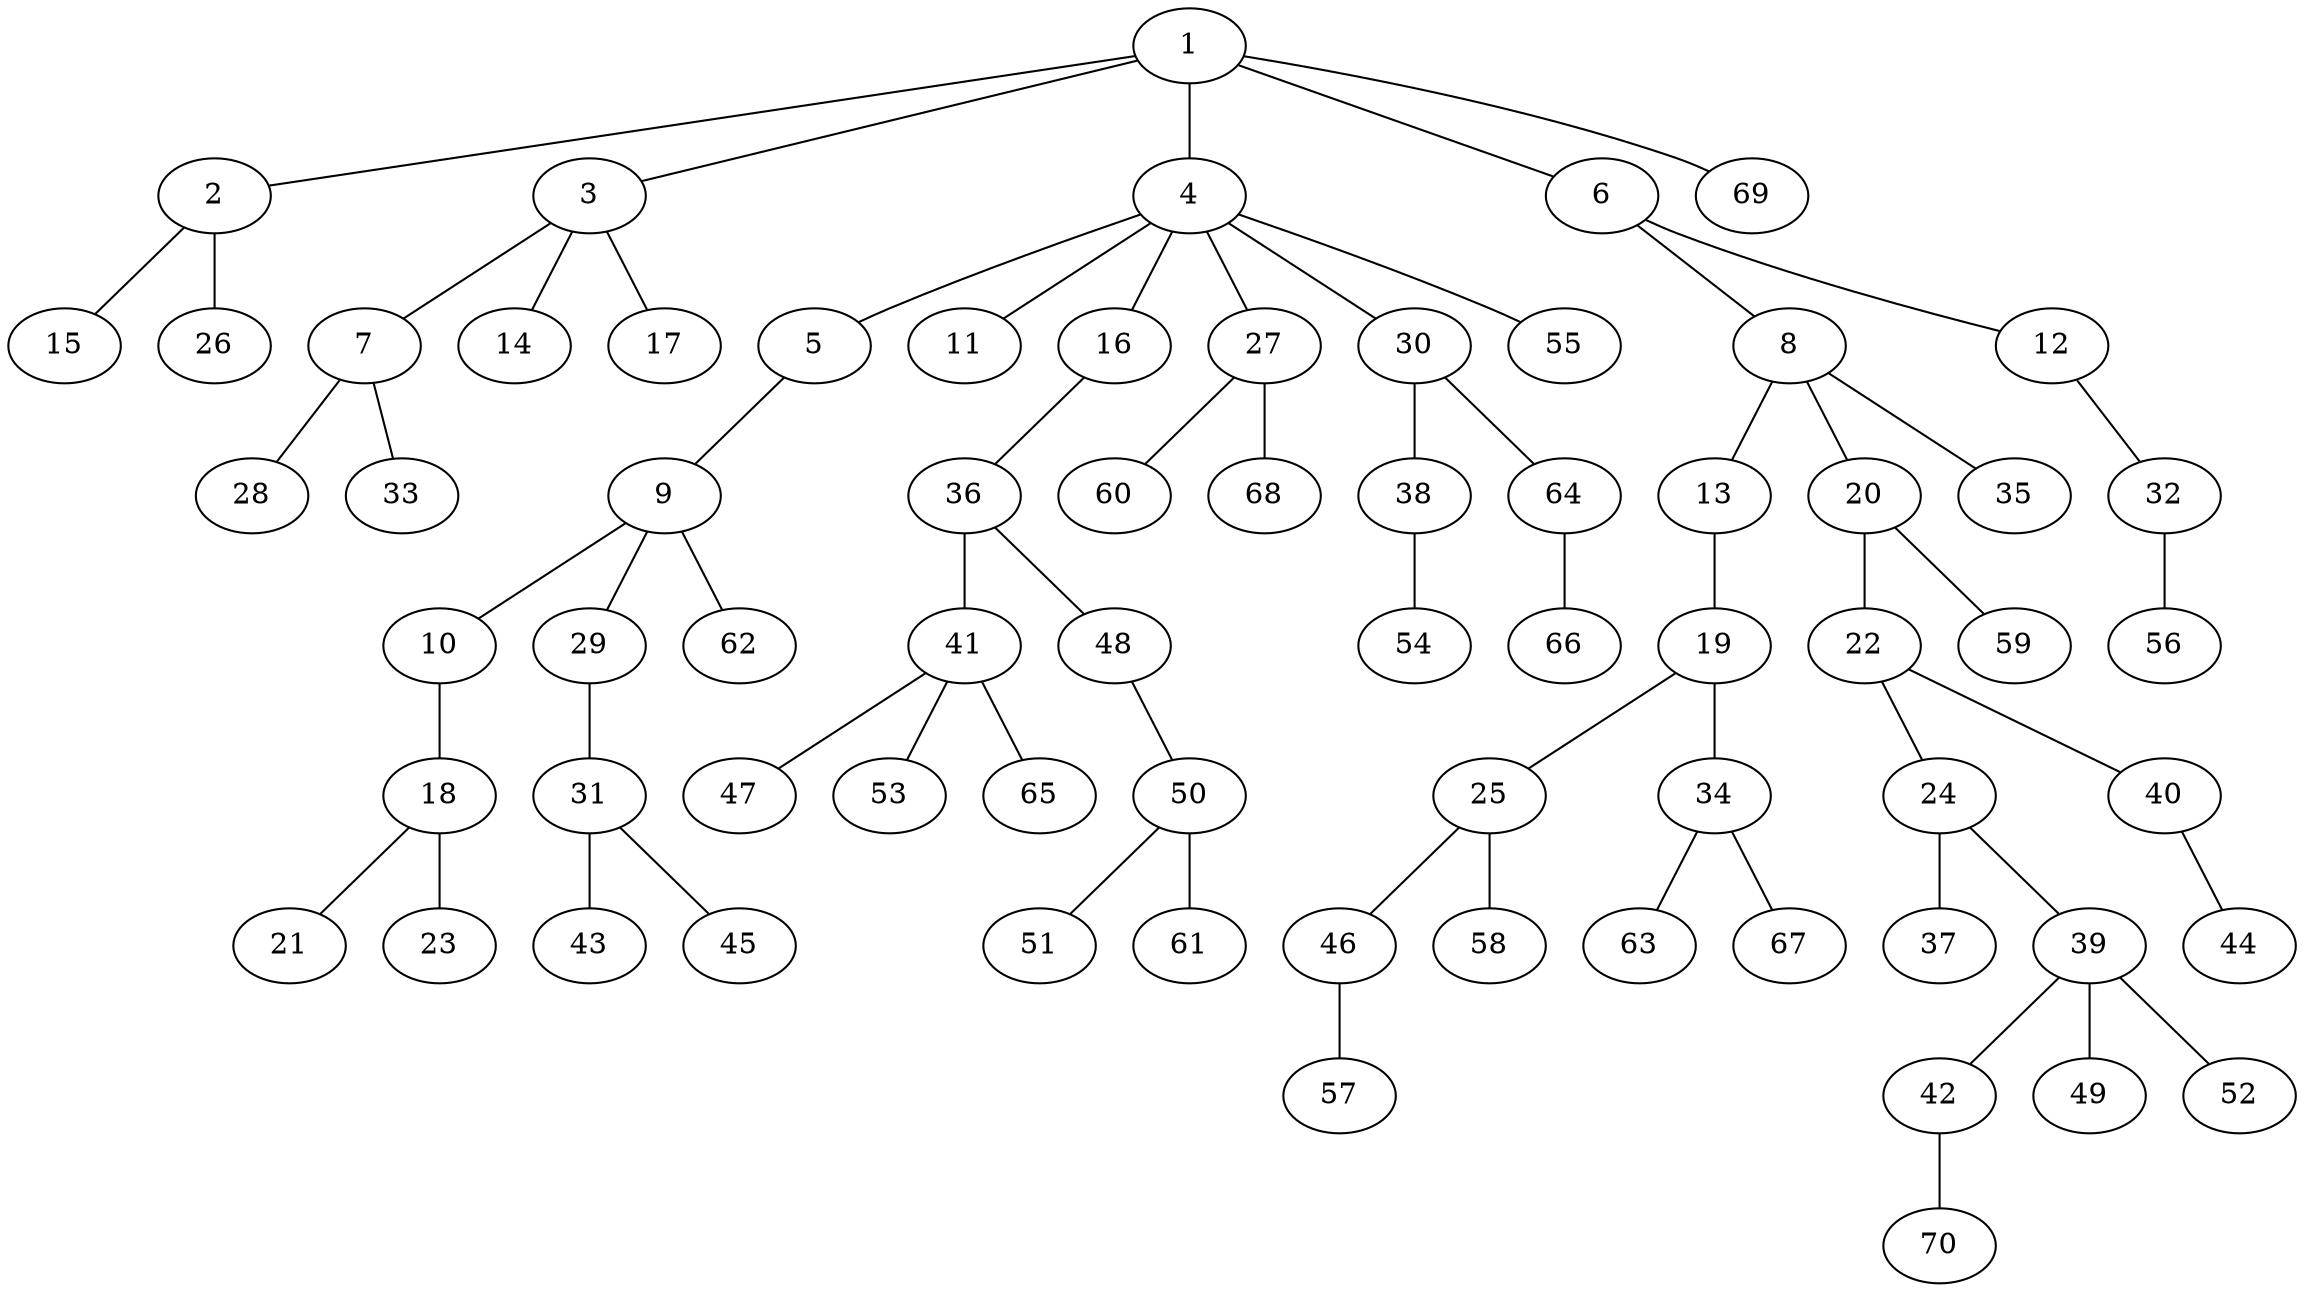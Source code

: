 graph graphname {1--2
1--3
1--4
1--6
1--69
2--15
2--26
3--7
3--14
3--17
4--5
4--11
4--16
4--27
4--30
4--55
5--9
6--8
6--12
7--28
7--33
8--13
8--20
8--35
9--10
9--29
9--62
10--18
12--32
13--19
16--36
18--21
18--23
19--25
19--34
20--22
20--59
22--24
22--40
24--37
24--39
25--46
25--58
27--60
27--68
29--31
30--38
30--64
31--43
31--45
32--56
34--63
34--67
36--41
36--48
38--54
39--42
39--49
39--52
40--44
41--47
41--53
41--65
42--70
46--57
48--50
50--51
50--61
64--66
}